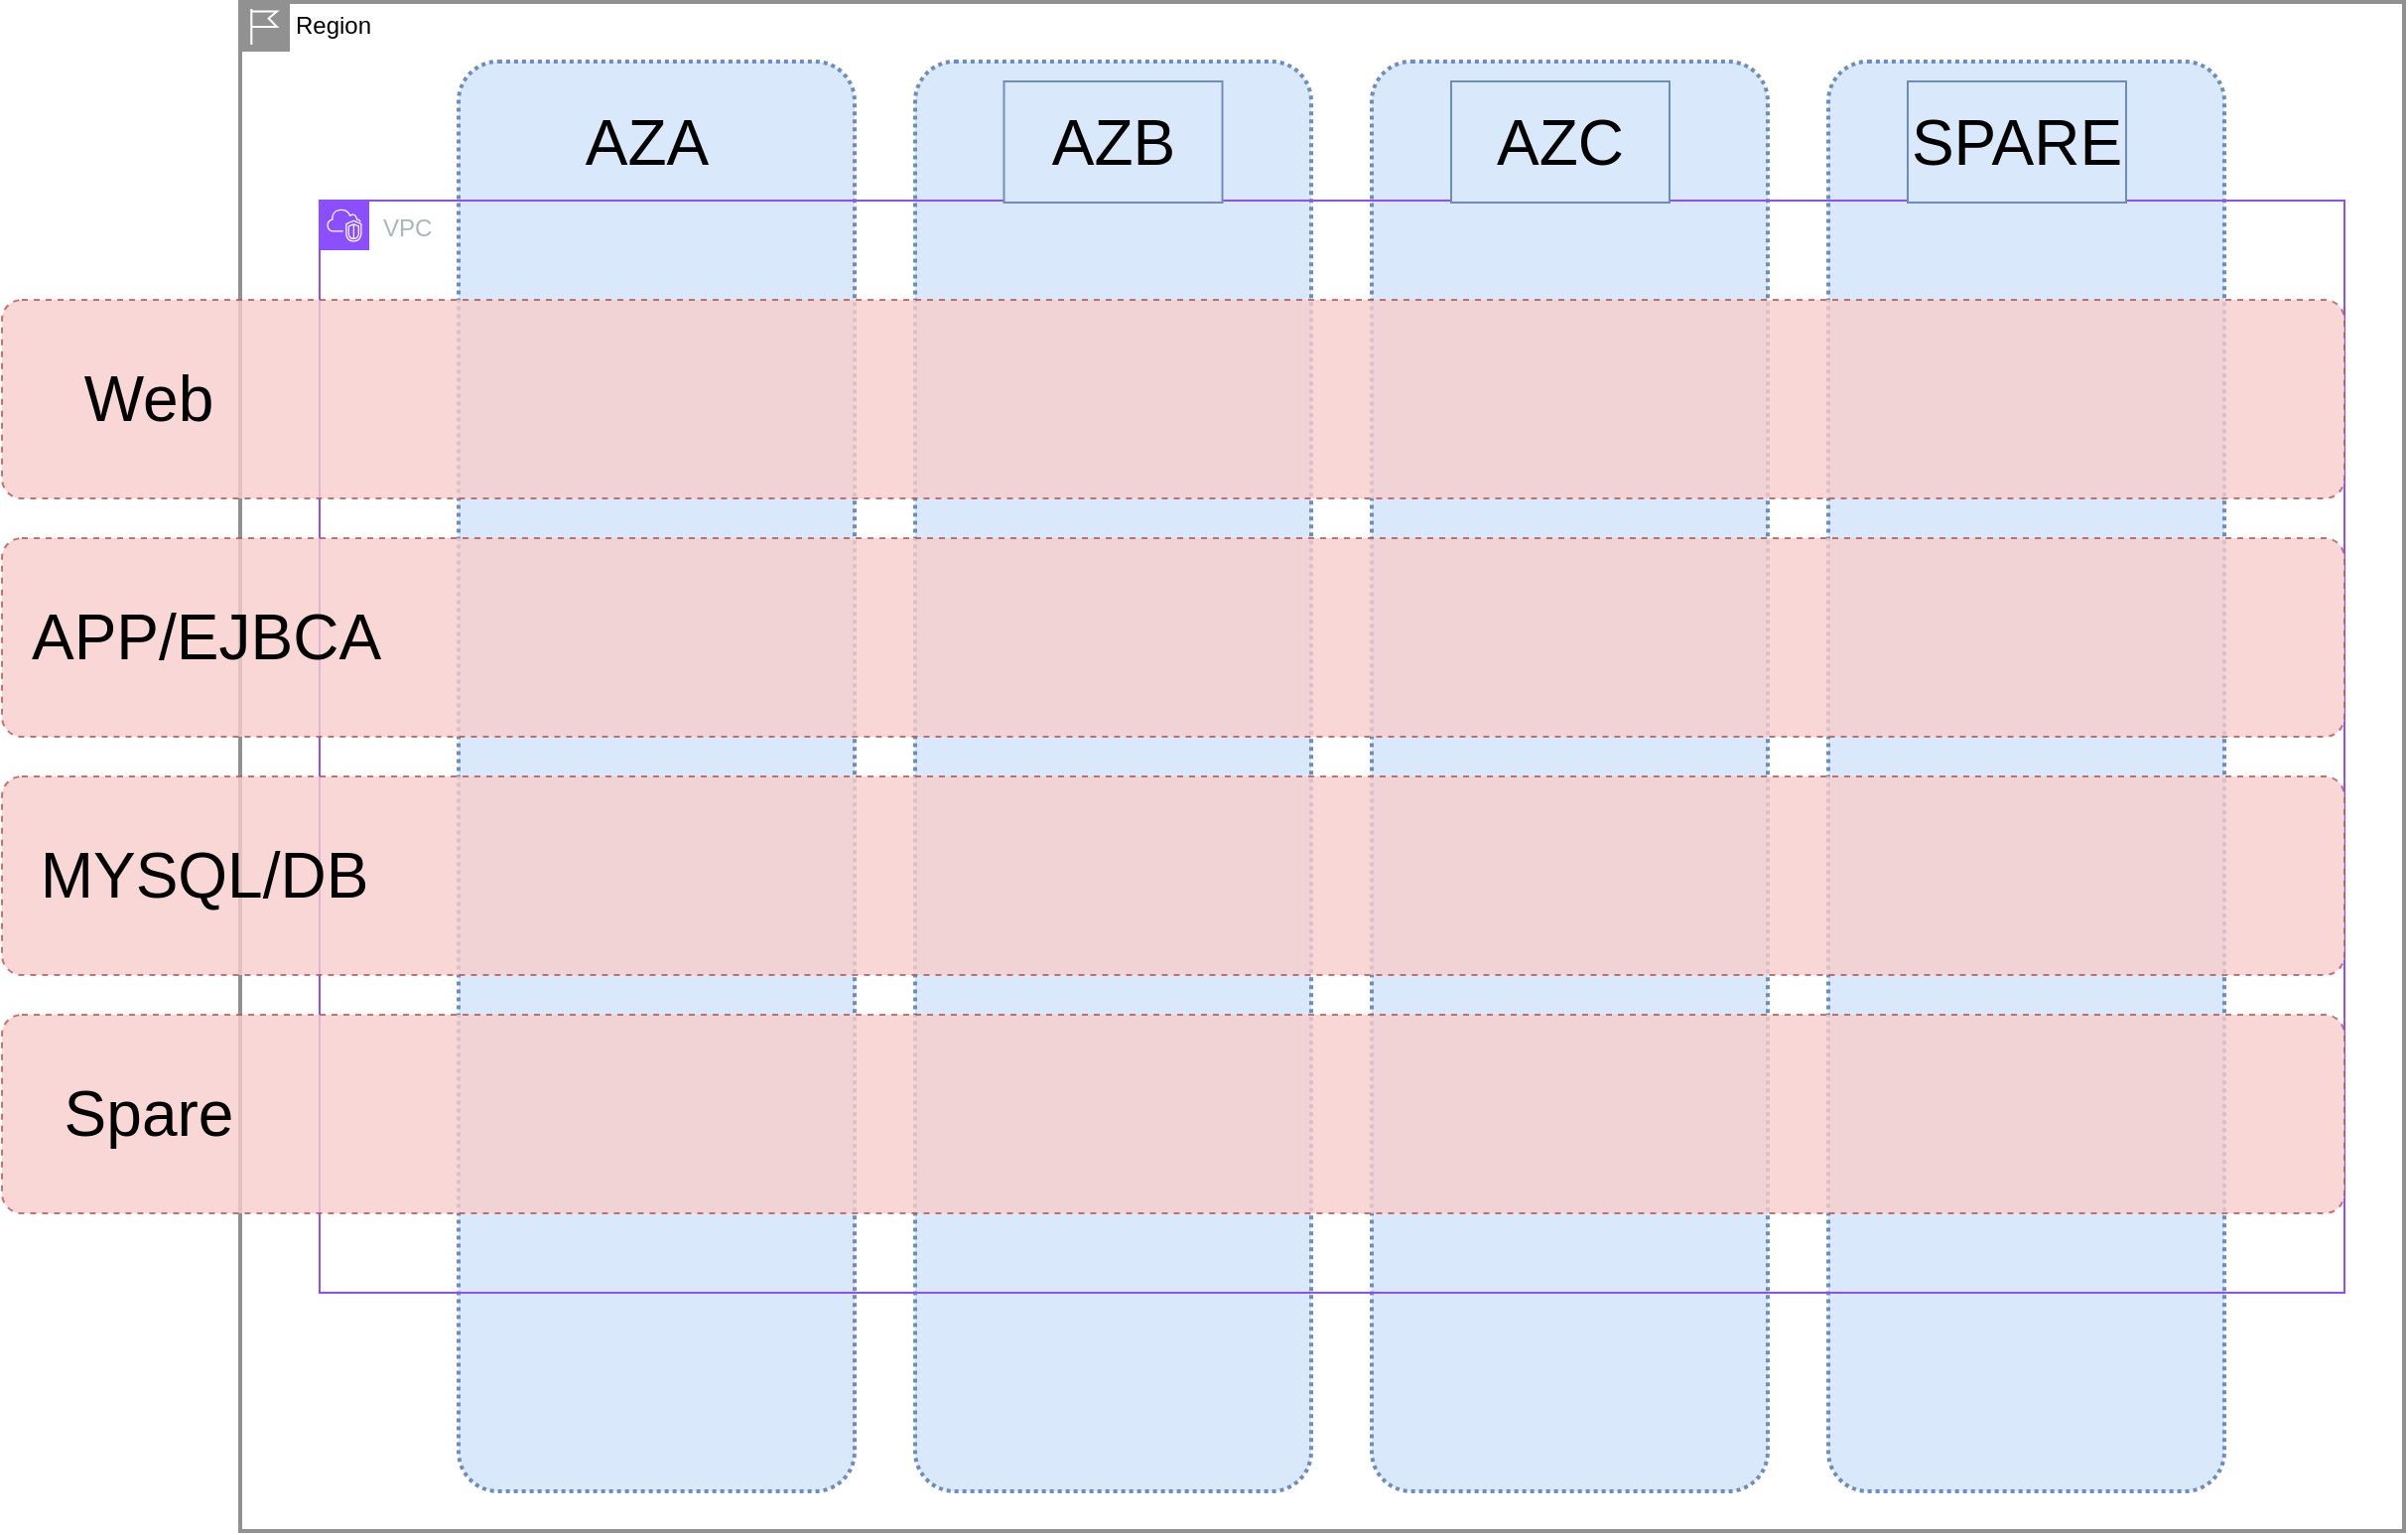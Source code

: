 <mxfile version="26.2.14">
  <diagram id="Ht1M8jgEwFfnCIfOTk4-" name="Page-1">
    <mxGraphModel dx="1199" dy="1269" grid="1" gridSize="10" guides="1" tooltips="1" connect="1" arrows="1" fold="1" page="1" pageScale="1" pageWidth="1169" pageHeight="827" math="0" shadow="0">
      <root>
        <mxCell id="0" />
        <mxCell id="1" parent="0" />
        <mxCell id="lo9Jrby53qmokQeA53hw-12" value="Region" style="shape=mxgraph.ibm.box;prType=region;fontStyle=0;verticalAlign=top;align=left;spacingLeft=32;spacingTop=4;fillColor=none;rounded=0;whiteSpace=wrap;html=1;strokeColor=#919191;strokeWidth=2;dashed=0;container=0;spacing=-4;collapsible=0;expand=0;recursiveResize=0;movable=0;resizable=0;rotatable=0;deletable=0;editable=0;locked=1;connectable=0;" vertex="1" parent="1">
          <mxGeometry x="200" y="50" width="1090" height="770" as="geometry" />
        </mxCell>
        <mxCell id="lo9Jrby53qmokQeA53hw-9" value="" style="rounded=1;arcSize=10;dashed=1;fillColor=#dae8fc;dashPattern=1 1;strokeWidth=2;strokeColor=#6c8ebf;" vertex="1" parent="1">
          <mxGeometry x="540" y="80" width="199.5" height="720" as="geometry" />
        </mxCell>
        <mxCell id="lo9Jrby53qmokQeA53hw-10" value="" style="rounded=1;arcSize=10;dashed=1;fillColor=#dae8fc;dashPattern=1 1;strokeWidth=2;strokeColor=#6c8ebf;" vertex="1" parent="1">
          <mxGeometry x="770" y="80" width="199.5" height="720" as="geometry" />
        </mxCell>
        <mxCell id="lo9Jrby53qmokQeA53hw-11" value="" style="rounded=1;arcSize=10;dashed=1;fillColor=#dae8fc;dashPattern=1 1;strokeWidth=2;strokeColor=#6c8ebf;" vertex="1" parent="1">
          <mxGeometry x="1000" y="80" width="199.5" height="720" as="geometry" />
        </mxCell>
        <mxCell id="lo9Jrby53qmokQeA53hw-5" value="" style="rounded=1;arcSize=10;dashed=1;dashPattern=1 1;strokeWidth=2;fillColor=#dae8fc;strokeColor=#6c8ebf;" vertex="1" parent="1">
          <mxGeometry x="310" y="80" width="199.5" height="720" as="geometry" />
        </mxCell>
        <mxCell id="lo9Jrby53qmokQeA53hw-2" value="VPC" style="points=[[0,0],[0.25,0],[0.5,0],[0.75,0],[1,0],[1,0.25],[1,0.5],[1,0.75],[1,1],[0.75,1],[0.5,1],[0.25,1],[0,1],[0,0.75],[0,0.5],[0,0.25]];outlineConnect=0;gradientColor=none;html=1;whiteSpace=wrap;fontSize=12;fontStyle=0;container=1;pointerEvents=0;collapsible=0;recursiveResize=0;shape=mxgraph.aws4.group;grIcon=mxgraph.aws4.group_vpc2;strokeColor=#8C4FFF;fillColor=none;verticalAlign=top;align=left;spacingLeft=30;fontColor=#AAB7B8;dashed=0;movable=1;resizable=1;rotatable=1;deletable=1;editable=1;locked=0;connectable=1;" vertex="1" parent="1">
          <mxGeometry x="240" y="150" width="1020" height="550" as="geometry" />
        </mxCell>
        <mxCell id="lo9Jrby53qmokQeA53hw-13" value="&lt;font style=&quot;font-size: 32px;&quot;&gt;AZA&lt;/font&gt;" style="text;html=1;align=center;verticalAlign=middle;whiteSpace=wrap;rounded=0;" vertex="1" parent="1">
          <mxGeometry x="350" y="90" width="110" height="61" as="geometry" />
        </mxCell>
        <mxCell id="lo9Jrby53qmokQeA53hw-14" value="&lt;font style=&quot;font-size: 32px;&quot;&gt;AZB&lt;/font&gt;" style="text;html=1;align=center;verticalAlign=middle;whiteSpace=wrap;rounded=0;fillColor=#dae8fc;strokeColor=#6c8ebf;" vertex="1" parent="1">
          <mxGeometry x="584.75" y="90" width="110" height="61" as="geometry" />
        </mxCell>
        <mxCell id="lo9Jrby53qmokQeA53hw-15" value="&lt;font style=&quot;font-size: 32px;&quot;&gt;AZC&lt;/font&gt;" style="text;html=1;align=center;verticalAlign=middle;whiteSpace=wrap;rounded=0;fillColor=#dae8fc;strokeColor=#6c8ebf;" vertex="1" parent="1">
          <mxGeometry x="810" y="90" width="110" height="61" as="geometry" />
        </mxCell>
        <mxCell id="lo9Jrby53qmokQeA53hw-16" value="&lt;font style=&quot;font-size: 32px;&quot;&gt;SPARE&lt;/font&gt;" style="text;html=1;align=center;verticalAlign=middle;whiteSpace=wrap;rounded=0;fillColor=#dae8fc;strokeColor=#6c8ebf;" vertex="1" parent="1">
          <mxGeometry x="1040" y="90" width="110" height="61" as="geometry" />
        </mxCell>
        <mxCell id="lo9Jrby53qmokQeA53hw-29" value="" style="group" vertex="1" connectable="0" parent="1">
          <mxGeometry x="80" y="560" width="1180" height="100" as="geometry" />
        </mxCell>
        <mxCell id="lo9Jrby53qmokQeA53hw-18" value="" style="html=1;align=center;verticalAlign=top;rounded=1;absoluteArcSize=1;arcSize=20;dashed=1;whiteSpace=wrap;fillColor=#f8cecc;strokeColor=#b85450;opacity=80;" vertex="1" parent="lo9Jrby53qmokQeA53hw-29">
          <mxGeometry width="1180" height="100" as="geometry" />
        </mxCell>
        <mxCell id="lo9Jrby53qmokQeA53hw-28" value="&lt;font style=&quot;font-size: 32px;&quot;&gt;Spare&lt;/font&gt;" style="text;html=1;align=center;verticalAlign=middle;whiteSpace=wrap;rounded=0;" vertex="1" parent="lo9Jrby53qmokQeA53hw-29">
          <mxGeometry x="11.456" y="19.5" width="126.019" height="61" as="geometry" />
        </mxCell>
        <mxCell id="lo9Jrby53qmokQeA53hw-31" value="" style="group" vertex="1" connectable="0" parent="1">
          <mxGeometry x="80" y="440" width="1180" height="100" as="geometry" />
        </mxCell>
        <mxCell id="lo9Jrby53qmokQeA53hw-32" value="" style="html=1;align=center;verticalAlign=top;rounded=1;absoluteArcSize=1;arcSize=20;dashed=1;whiteSpace=wrap;fillColor=#f8cecc;strokeColor=#b85450;opacity=80;" vertex="1" parent="lo9Jrby53qmokQeA53hw-31">
          <mxGeometry width="1180" height="100" as="geometry" />
        </mxCell>
        <mxCell id="lo9Jrby53qmokQeA53hw-33" value="&lt;font style=&quot;font-size: 32px;&quot;&gt;MYSQL/DB&lt;/font&gt;" style="text;html=1;align=center;verticalAlign=middle;whiteSpace=wrap;rounded=0;" vertex="1" parent="lo9Jrby53qmokQeA53hw-31">
          <mxGeometry x="38.996" y="19.5" width="126.019" height="61" as="geometry" />
        </mxCell>
        <mxCell id="lo9Jrby53qmokQeA53hw-34" value="" style="group" vertex="1" connectable="0" parent="1">
          <mxGeometry x="80" y="320" width="1180" height="100" as="geometry" />
        </mxCell>
        <mxCell id="lo9Jrby53qmokQeA53hw-35" value="" style="html=1;align=center;verticalAlign=top;rounded=1;absoluteArcSize=1;arcSize=20;dashed=1;whiteSpace=wrap;fillColor=#f8cecc;strokeColor=#b85450;opacity=80;" vertex="1" parent="lo9Jrby53qmokQeA53hw-34">
          <mxGeometry width="1180" height="100" as="geometry" />
        </mxCell>
        <mxCell id="lo9Jrby53qmokQeA53hw-36" value="&lt;font style=&quot;font-size: 32px;&quot;&gt;APP/EJBCA&lt;/font&gt;" style="text;html=1;align=center;verticalAlign=middle;whiteSpace=wrap;rounded=0;" vertex="1" parent="lo9Jrby53qmokQeA53hw-34">
          <mxGeometry x="39.996" y="19.5" width="126.019" height="61" as="geometry" />
        </mxCell>
        <mxCell id="lo9Jrby53qmokQeA53hw-37" value="" style="group" vertex="1" connectable="0" parent="1">
          <mxGeometry x="80" y="200" width="1180" height="100" as="geometry" />
        </mxCell>
        <mxCell id="lo9Jrby53qmokQeA53hw-38" value="" style="html=1;align=center;verticalAlign=top;rounded=1;absoluteArcSize=1;arcSize=20;dashed=1;whiteSpace=wrap;fillColor=#f8cecc;strokeColor=#b85450;opacity=80;" vertex="1" parent="lo9Jrby53qmokQeA53hw-37">
          <mxGeometry width="1180" height="100" as="geometry" />
        </mxCell>
        <mxCell id="lo9Jrby53qmokQeA53hw-39" value="&lt;font style=&quot;font-size: 32px;&quot;&gt;Web&lt;/font&gt;" style="text;html=1;align=center;verticalAlign=middle;whiteSpace=wrap;rounded=0;" vertex="1" parent="lo9Jrby53qmokQeA53hw-37">
          <mxGeometry x="11.456" y="19.5" width="126.019" height="61" as="geometry" />
        </mxCell>
      </root>
    </mxGraphModel>
  </diagram>
</mxfile>
